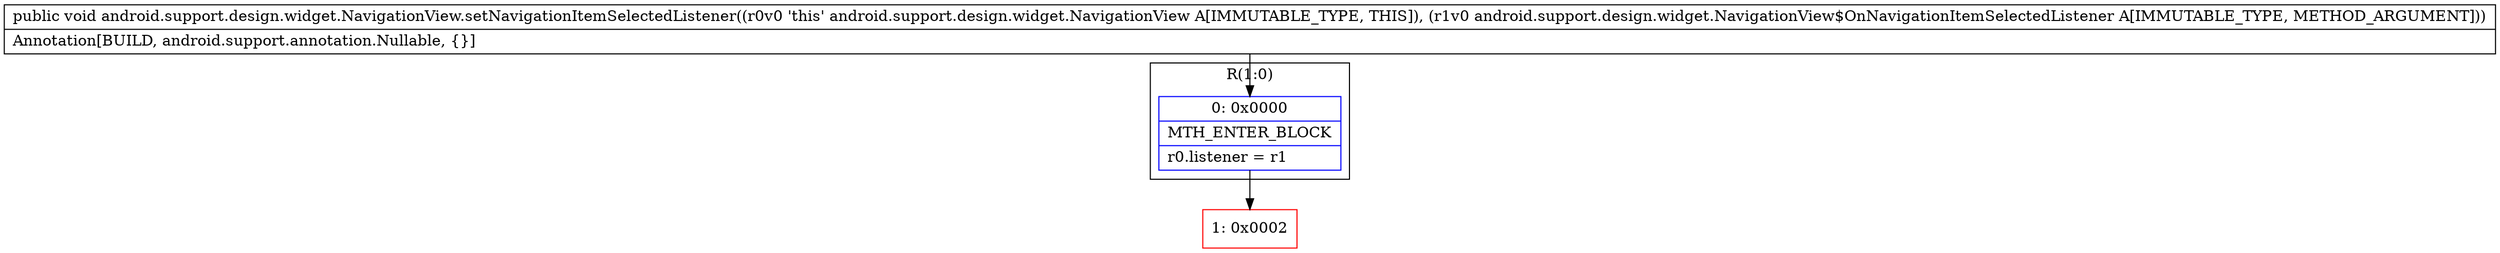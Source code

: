 digraph "CFG forandroid.support.design.widget.NavigationView.setNavigationItemSelectedListener(Landroid\/support\/design\/widget\/NavigationView$OnNavigationItemSelectedListener;)V" {
subgraph cluster_Region_1351725630 {
label = "R(1:0)";
node [shape=record,color=blue];
Node_0 [shape=record,label="{0\:\ 0x0000|MTH_ENTER_BLOCK\l|r0.listener = r1\l}"];
}
Node_1 [shape=record,color=red,label="{1\:\ 0x0002}"];
MethodNode[shape=record,label="{public void android.support.design.widget.NavigationView.setNavigationItemSelectedListener((r0v0 'this' android.support.design.widget.NavigationView A[IMMUTABLE_TYPE, THIS]), (r1v0 android.support.design.widget.NavigationView$OnNavigationItemSelectedListener A[IMMUTABLE_TYPE, METHOD_ARGUMENT]))  | Annotation[BUILD, android.support.annotation.Nullable, \{\}]\l}"];
MethodNode -> Node_0;
Node_0 -> Node_1;
}

